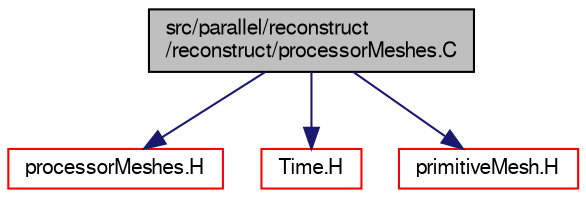 digraph "src/parallel/reconstruct/reconstruct/processorMeshes.C"
{
  bgcolor="transparent";
  edge [fontname="FreeSans",fontsize="10",labelfontname="FreeSans",labelfontsize="10"];
  node [fontname="FreeSans",fontsize="10",shape=record];
  Node0 [label="src/parallel/reconstruct\l/reconstruct/processorMeshes.C",height=0.2,width=0.4,color="black", fillcolor="grey75", style="filled", fontcolor="black"];
  Node0 -> Node1 [color="midnightblue",fontsize="10",style="solid",fontname="FreeSans"];
  Node1 [label="processorMeshes.H",height=0.2,width=0.4,color="red",URL="$a13085.html"];
  Node0 -> Node271 [color="midnightblue",fontsize="10",style="solid",fontname="FreeSans"];
  Node271 [label="Time.H",height=0.2,width=0.4,color="red",URL="$a09311.html"];
  Node0 -> Node82 [color="midnightblue",fontsize="10",style="solid",fontname="FreeSans"];
  Node82 [label="primitiveMesh.H",height=0.2,width=0.4,color="red",URL="$a11882.html"];
}
